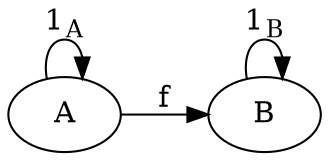 digraph {
    rankdir=LR
    A -> A [label=<1<SUB>A</SUB>>]
    B -> B [label=<1<SUB>B</SUB>>]
    A -> B [label="f"]
}
